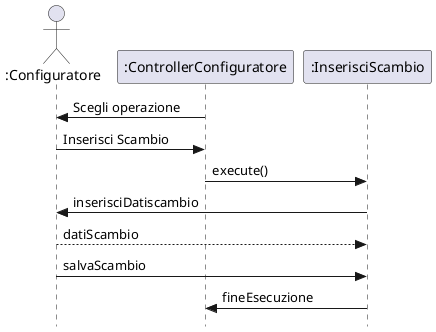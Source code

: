 @startuml controller-ssd

skinparam style strictuml

actor ":Configuratore" as utente
participant ":ControllerConfiguratore" as controller
participant ":InserisciScambio" as handler
controller -> utente : Scegli operazione
utente -> controller : Inserisci Scambio
controller ->  handler : execute()
handler -> utente : inserisciDatiscambio
utente --> handler : datiScambio
utente -> handler : salvaScambio
handler -> controller : fineEsecuzione




@enduml